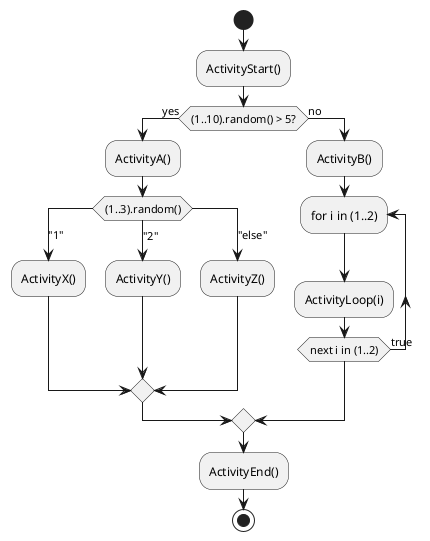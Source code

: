 @startuml
start
:ActivityStart();
if ((1..10).random() > 5?) then (yes)
    :ActivityA();
    switch ((1..3).random())
    case ("1")
        :ActivityX();
    case ("2")
        :ActivityY();
    case ("else")
        :ActivityZ();
    endswitch
else (no)
    :ActivityB();
    repeat :for i in (1..2);
        :ActivityLoop(i);
    repeat while (next i in (1..2)) is (true)
endif
:ActivityEnd();
stop
@enduml
